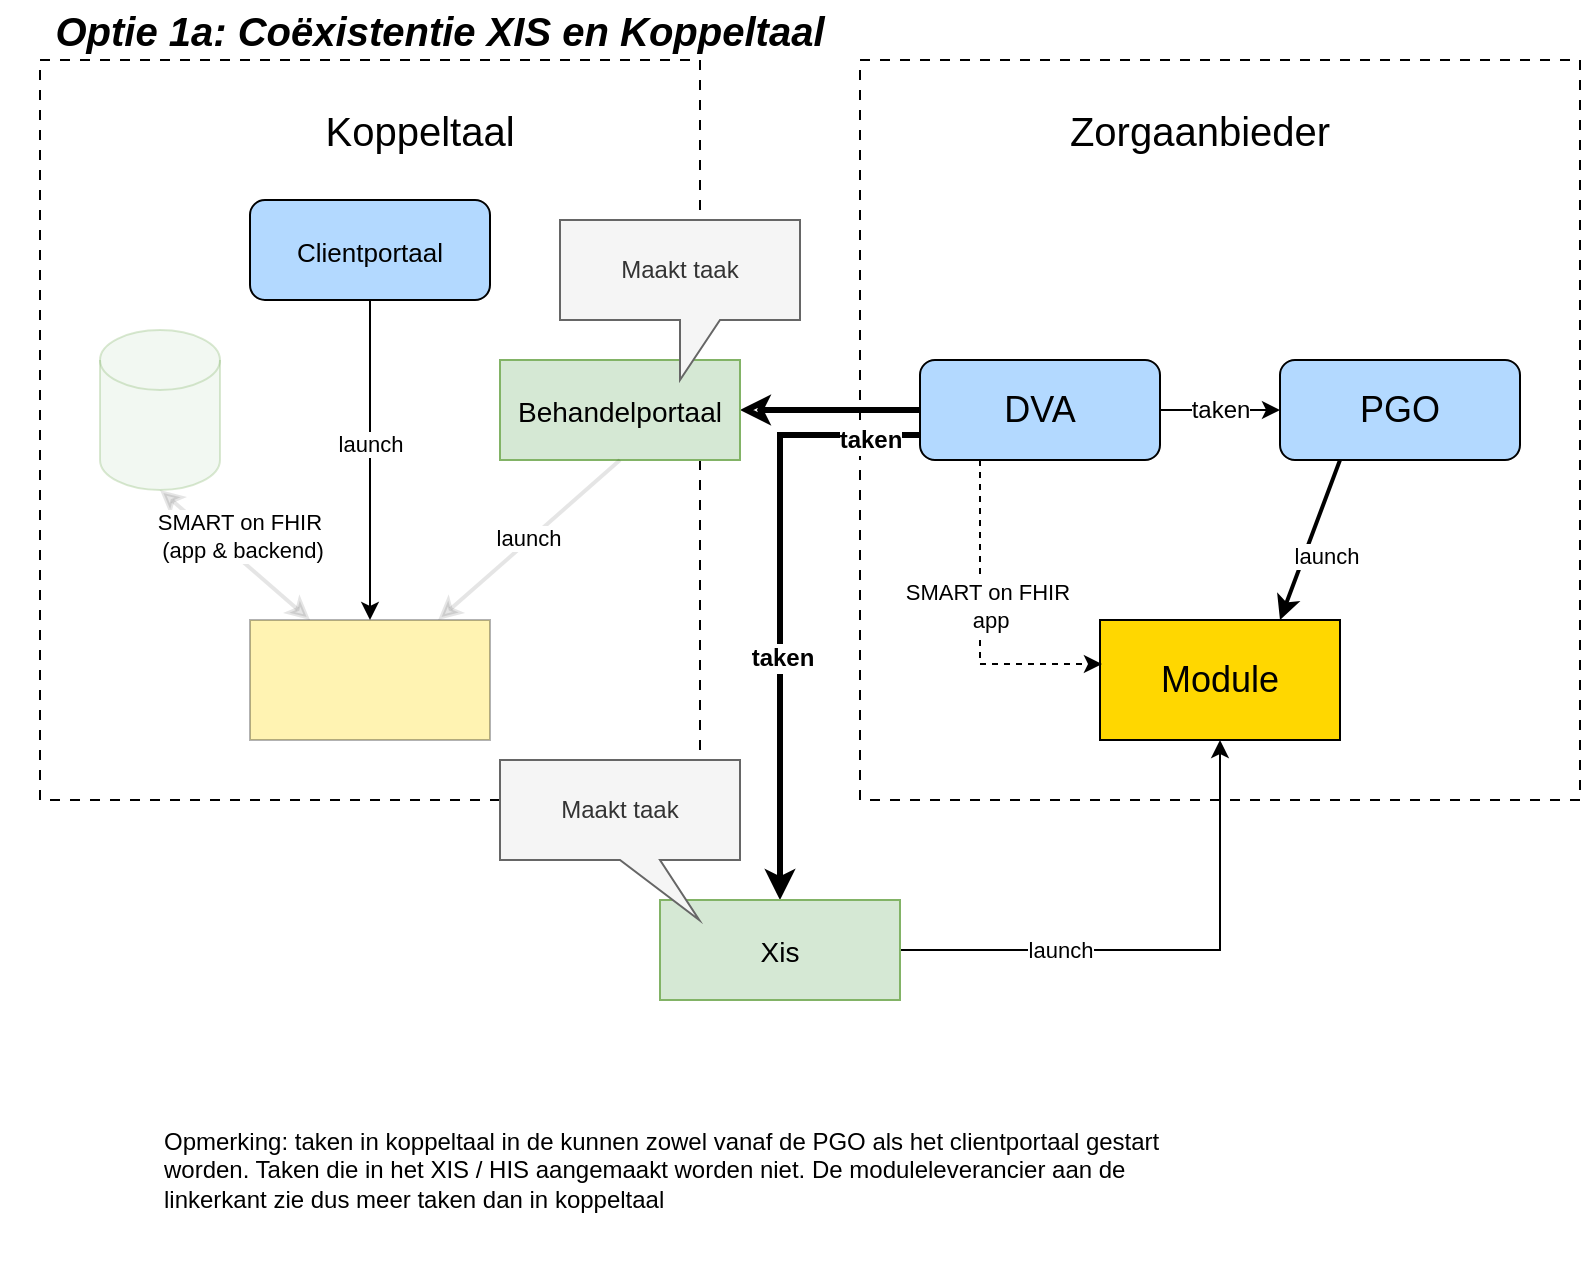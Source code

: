 <mxfile version="26.0.16">
  <diagram name="Page-1" id="_e-w09hOYbzFDcze72WV">
    <mxGraphModel dx="1199" dy="761" grid="1" gridSize="10" guides="1" tooltips="1" connect="1" arrows="1" fold="1" page="1" pageScale="1" pageWidth="827" pageHeight="1169" math="0" shadow="0">
      <root>
        <mxCell id="0" />
        <mxCell id="1" parent="0" />
        <mxCell id="cGl2F8qCMzr2VDQTmDil-1" value="" style="rounded=0;whiteSpace=wrap;html=1;dashed=1;dashPattern=5 5;fillColor=none;strokeColor=#000000;" parent="1" vertex="1">
          <mxGeometry x="30" y="30" width="330" height="370" as="geometry" />
        </mxCell>
        <mxCell id="cGl2F8qCMzr2VDQTmDil-2" value="" style="rounded=0;whiteSpace=wrap;html=1;dashed=1;dashPattern=5 5;fillColor=none;strokeColor=#000000;" parent="1" vertex="1">
          <mxGeometry x="440" y="30" width="360" height="370" as="geometry" />
        </mxCell>
        <mxCell id="cGl2F8qCMzr2VDQTmDil-3" value="Zorgaanbieder" style="text;html=1;strokeColor=none;fillColor=none;align=center;verticalAlign=middle;whiteSpace=wrap;rounded=0;fontSize=20;fontStyle=0;" parent="1" vertex="1">
          <mxGeometry x="550" y="50" width="120" height="30" as="geometry" />
        </mxCell>
        <mxCell id="VrAfhA0oGHs-9sHp-KVh-2" style="edgeStyle=orthogonalEdgeStyle;rounded=0;orthogonalLoop=1;jettySize=auto;html=1;exitX=0;exitY=0.75;exitDx=0;exitDy=0;entryX=0.5;entryY=0;entryDx=0;entryDy=0;strokeWidth=3;" parent="1" source="cGl2F8qCMzr2VDQTmDil-5" target="VrAfhA0oGHs-9sHp-KVh-1" edge="1">
          <mxGeometry relative="1" as="geometry" />
        </mxCell>
        <mxCell id="VrAfhA0oGHs-9sHp-KVh-3" value="&lt;b style=&quot;font-size: 12px;&quot;&gt;taken&lt;/b&gt;" style="edgeLabel;html=1;align=center;verticalAlign=middle;resizable=0;points=[];" parent="VrAfhA0oGHs-9sHp-KVh-2" vertex="1" connectable="0">
          <mxGeometry x="0.169" y="1" relative="1" as="geometry">
            <mxPoint y="4" as="offset" />
          </mxGeometry>
        </mxCell>
        <mxCell id="cGl2F8qCMzr2VDQTmDil-5" value="DVA" style="rounded=1;whiteSpace=wrap;html=1;fillColor=#B3D9FF;strokeColor=#000000;fontSize=18;arcSize=15;" parent="1" vertex="1">
          <mxGeometry x="470" y="180" width="120" height="50" as="geometry" />
        </mxCell>
        <mxCell id="cGl2F8qCMzr2VDQTmDil-6" value="PGO" style="rounded=1;whiteSpace=wrap;html=1;fillColor=#B3D9FF;strokeColor=#000000;fontSize=18;arcSize=15;" parent="1" vertex="1">
          <mxGeometry x="650" y="180" width="120" height="50" as="geometry" />
        </mxCell>
        <mxCell id="cGl2F8qCMzr2VDQTmDil-7" value="Module" style="rounded=0;whiteSpace=wrap;html=1;fillColor=#FFD700;strokeColor=#000000;fontSize=18;" parent="1" vertex="1">
          <mxGeometry x="560" y="310" width="120" height="60" as="geometry" />
        </mxCell>
        <mxCell id="cGl2F8qCMzr2VDQTmDil-8" value="&lt;b&gt;taken&lt;/b&gt;" style="edgeStyle=elbowEdgeStyle;rounded=0;orthogonalLoop=1;jettySize=auto;html=1;entryX=0;entryY=0.5;entryDx=0;entryDy=0;strokeColor=#000000;fontSize=12;startArrow=classic;startFill=0;endArrow=none;strokeWidth=3;elbow=vertical;exitX=1;exitY=0.5;exitDx=0;exitDy=0;" parent="1" source="KPfM0vzUklK0Ox-js9oj-2" target="cGl2F8qCMzr2VDQTmDil-5" edge="1">
          <mxGeometry x="0.442" y="-15" relative="1" as="geometry">
            <mxPoint x="200" y="205" as="sourcePoint" />
            <mxPoint x="460" y="101" as="targetPoint" />
            <mxPoint as="offset" />
          </mxGeometry>
        </mxCell>
        <mxCell id="cGl2F8qCMzr2VDQTmDil-9" value="taken" style="edgeStyle=orthogonalEdgeStyle;rounded=0;orthogonalLoop=1;jettySize=auto;html=1;exitX=1;exitY=0.5;exitDx=0;exitDy=0;entryX=0;entryY=0.5;entryDx=0;entryDy=0;strokeColor=#000000;fontSize=12;" parent="1" source="cGl2F8qCMzr2VDQTmDil-5" target="cGl2F8qCMzr2VDQTmDil-6" edge="1">
          <mxGeometry relative="1" as="geometry" />
        </mxCell>
        <mxCell id="cGl2F8qCMzr2VDQTmDil-10" value="launch" style="rounded=0;orthogonalLoop=1;jettySize=auto;html=1;exitX=0.25;exitY=1;exitDx=0;exitDy=0;strokeColor=#000000;strokeWidth=2;fontSize=11;entryX=0.75;entryY=0;entryDx=0;entryDy=0;" parent="1" source="cGl2F8qCMzr2VDQTmDil-6" target="cGl2F8qCMzr2VDQTmDil-7" edge="1">
          <mxGeometry x="0.1" y="10" relative="1" as="geometry">
            <mxPoint as="offset" />
            <mxPoint x="650" y="300" as="targetPoint" />
          </mxGeometry>
        </mxCell>
        <mxCell id="cGl2F8qCMzr2VDQTmDil-11" value="SMART on FHIR&amp;nbsp;&lt;div&gt;app&lt;/div&gt;" style="rounded=0;orthogonalLoop=1;jettySize=auto;html=1;exitX=0.25;exitY=1;exitDx=0;exitDy=0;entryX=0.008;entryY=0.367;entryDx=0;entryDy=0;strokeColor=#000000;dashed=1;dashPattern=3 3;fontSize=11;entryPerimeter=0;edgeStyle=orthogonalEdgeStyle;" parent="1" source="cGl2F8qCMzr2VDQTmDil-5" target="cGl2F8qCMzr2VDQTmDil-7" edge="1">
          <mxGeometry x="-0.104" y="5" relative="1" as="geometry">
            <mxPoint as="offset" />
          </mxGeometry>
        </mxCell>
        <mxCell id="KPfM0vzUklK0Ox-js9oj-1" value="Koppeltaal" style="text;html=1;strokeColor=none;fillColor=none;align=center;verticalAlign=middle;whiteSpace=wrap;rounded=0;fontSize=20;fontStyle=0;" parent="1" vertex="1">
          <mxGeometry x="160" y="50" width="120" height="30" as="geometry" />
        </mxCell>
        <mxCell id="KPfM0vzUklK0Ox-js9oj-2" value="&lt;div style=&quot;line-height: 70%;&quot;&gt;&lt;div&gt;&lt;span&gt;&lt;font style=&quot;font-size: 14px;&quot;&gt;Behandelportaal&lt;/font&gt;&lt;/span&gt;&lt;/div&gt;&lt;/div&gt;" style="rounded=0;whiteSpace=wrap;html=1;fillColor=#d5e8d4;strokeColor=#82b366;fontSize=18;" parent="1" vertex="1">
          <mxGeometry x="260" y="180" width="120" height="50" as="geometry" />
        </mxCell>
        <mxCell id="KPfM0vzUklK0Ox-js9oj-3" value="" style="rounded=0;whiteSpace=wrap;html=1;fillColor=#FFD700;strokeColor=#000000;fontSize=18;opacity=30;" parent="1" vertex="1">
          <mxGeometry x="135" y="310" width="120" height="60" as="geometry" />
        </mxCell>
        <mxCell id="KPfM0vzUklK0Ox-js9oj-4" value="Maakt taak" style="shape=callout;whiteSpace=wrap;html=1;perimeter=calloutPerimeter;fillColor=#f5f5f5;strokeColor=#666666;fontColor=#333333;" parent="1" vertex="1">
          <mxGeometry x="290" y="110" width="120" height="80" as="geometry" />
        </mxCell>
        <mxCell id="KPfM0vzUklK0Ox-js9oj-6" value="SMART on FHIR&amp;nbsp;&lt;div&gt;(app &amp;amp; backend)&lt;/div&gt;" style="rounded=0;orthogonalLoop=1;jettySize=auto;html=1;entryX=0.25;entryY=0;entryDx=0;entryDy=0;strokeColor=#000000;strokeWidth=2;fontSize=11;startArrow=classic;startFill=1;exitX=0.5;exitY=1;exitDx=0;exitDy=0;exitPerimeter=0;opacity=10;" parent="1" source="KPfM0vzUklK0Ox-js9oj-8" target="KPfM0vzUklK0Ox-js9oj-3" edge="1">
          <mxGeometry x="-0.074" y="10" relative="1" as="geometry">
            <mxPoint as="offset" />
            <mxPoint x="270" y="230" as="sourcePoint" />
            <mxPoint x="110" y="400" as="targetPoint" />
          </mxGeometry>
        </mxCell>
        <mxCell id="KPfM0vzUklK0Ox-js9oj-7" value="launch" style="rounded=0;orthogonalLoop=1;jettySize=auto;html=1;exitX=0.5;exitY=1;exitDx=0;exitDy=0;strokeColor=#000000;strokeWidth=2;fontSize=11;opacity=10;" parent="1" source="KPfM0vzUklK0Ox-js9oj-2" target="KPfM0vzUklK0Ox-js9oj-3" edge="1">
          <mxGeometry x="-0.007" y="-1" relative="1" as="geometry">
            <mxPoint as="offset" />
            <mxPoint x="650" y="390" as="targetPoint" />
            <mxPoint x="680" y="290" as="sourcePoint" />
          </mxGeometry>
        </mxCell>
        <mxCell id="KPfM0vzUklK0Ox-js9oj-8" value="" style="shape=cylinder3;whiteSpace=wrap;html=1;boundedLbl=1;backgroundOutline=1;size=15;fillColor=#d5e8d4;strokeColor=#82b366;fontSize=15;opacity=30;" parent="1" vertex="1">
          <mxGeometry x="60" y="165" width="60" height="80" as="geometry" />
        </mxCell>
        <mxCell id="BYSqtYEgL_toLtNQTXlD-6" style="edgeStyle=orthogonalEdgeStyle;rounded=0;orthogonalLoop=1;jettySize=auto;html=1;entryX=0.5;entryY=1;entryDx=0;entryDy=0;" parent="1" source="VrAfhA0oGHs-9sHp-KVh-1" target="cGl2F8qCMzr2VDQTmDil-7" edge="1">
          <mxGeometry relative="1" as="geometry" />
        </mxCell>
        <mxCell id="BYSqtYEgL_toLtNQTXlD-7" value="launch" style="edgeLabel;html=1;align=center;verticalAlign=middle;resizable=0;points=[];" parent="BYSqtYEgL_toLtNQTXlD-6" vertex="1" connectable="0">
          <mxGeometry x="-0.517" y="-2" relative="1" as="geometry">
            <mxPoint x="16" y="-2" as="offset" />
          </mxGeometry>
        </mxCell>
        <mxCell id="VrAfhA0oGHs-9sHp-KVh-1" value="&lt;div style=&quot;line-height: 70%;&quot;&gt;&lt;div&gt;&lt;span&gt;&lt;font style=&quot;font-size: 14px;&quot;&gt;Xis&lt;/font&gt;&lt;/span&gt;&lt;/div&gt;&lt;/div&gt;" style="rounded=0;whiteSpace=wrap;html=1;fillColor=#d5e8d4;strokeColor=#82b366;fontSize=18;" parent="1" vertex="1">
          <mxGeometry x="340" y="450" width="120" height="50" as="geometry" />
        </mxCell>
        <mxCell id="BYSqtYEgL_toLtNQTXlD-2" style="edgeStyle=orthogonalEdgeStyle;rounded=0;orthogonalLoop=1;jettySize=auto;html=1;" parent="1" source="BYSqtYEgL_toLtNQTXlD-1" target="KPfM0vzUklK0Ox-js9oj-3" edge="1">
          <mxGeometry relative="1" as="geometry" />
        </mxCell>
        <mxCell id="BYSqtYEgL_toLtNQTXlD-3" value="launch" style="edgeLabel;html=1;align=center;verticalAlign=middle;resizable=0;points=[];" parent="BYSqtYEgL_toLtNQTXlD-2" vertex="1" connectable="0">
          <mxGeometry x="-0.1" relative="1" as="geometry">
            <mxPoint as="offset" />
          </mxGeometry>
        </mxCell>
        <mxCell id="BYSqtYEgL_toLtNQTXlD-1" value="&lt;div style=&quot;line-height: 100%;&quot;&gt;&lt;font style=&quot;font-size: 13px;&quot;&gt;Clientportaal&lt;/font&gt;&lt;/div&gt;" style="rounded=1;whiteSpace=wrap;html=1;fillColor=#B3D9FF;strokeColor=#000000;fontSize=18;arcSize=15;" parent="1" vertex="1">
          <mxGeometry x="135" y="100" width="120" height="50" as="geometry" />
        </mxCell>
        <mxCell id="BYSqtYEgL_toLtNQTXlD-5" value="Maakt taak" style="shape=callout;whiteSpace=wrap;html=1;perimeter=calloutPerimeter;fillColor=#f5f5f5;strokeColor=#666666;fontColor=#333333;position2=0.83;" parent="1" vertex="1">
          <mxGeometry x="260" y="380" width="120" height="80" as="geometry" />
        </mxCell>
        <mxCell id="BYSqtYEgL_toLtNQTXlD-8" value="Opmerking: taken in koppeltaal in de kunnen zowel vanaf de PGO als het clientportaal gestart worden. Taken die in het XIS / HIS aangemaakt worden niet. De moduleleverancier aan de linkerkant zie dus meer taken dan in koppeltaal" style="text;html=1;align=left;verticalAlign=middle;whiteSpace=wrap;rounded=0;" parent="1" vertex="1">
          <mxGeometry x="90" y="540" width="510" height="90" as="geometry" />
        </mxCell>
        <mxCell id="IC9dfRqDVBWA_XuxrOKh-1" value="Optie 1a: Coëxistentie&amp;nbsp;XIS en Koppeltaal" style="text;html=1;align=center;verticalAlign=middle;whiteSpace=wrap;rounded=0;fontStyle=3;fontSize=20;" parent="1" vertex="1">
          <mxGeometry x="10" width="440" height="30" as="geometry" />
        </mxCell>
      </root>
    </mxGraphModel>
  </diagram>
</mxfile>
